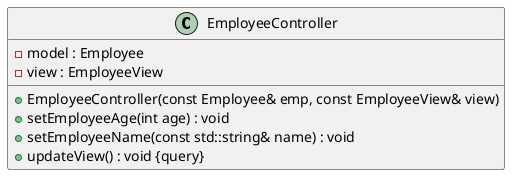 @startuml





/' Objects '/

class EmployeeController {
	+EmployeeController(const Employee& emp, const EmployeeView& view)
	-model : Employee
	-view : EmployeeView
	+setEmployeeAge(int age) : void
	+setEmployeeName(const std::string& name) : void
	+updateView() : void {query}
}





/' Inheritance relationships '/




/' Aggregation relationships '/





/' Nested objects '/



@enduml
